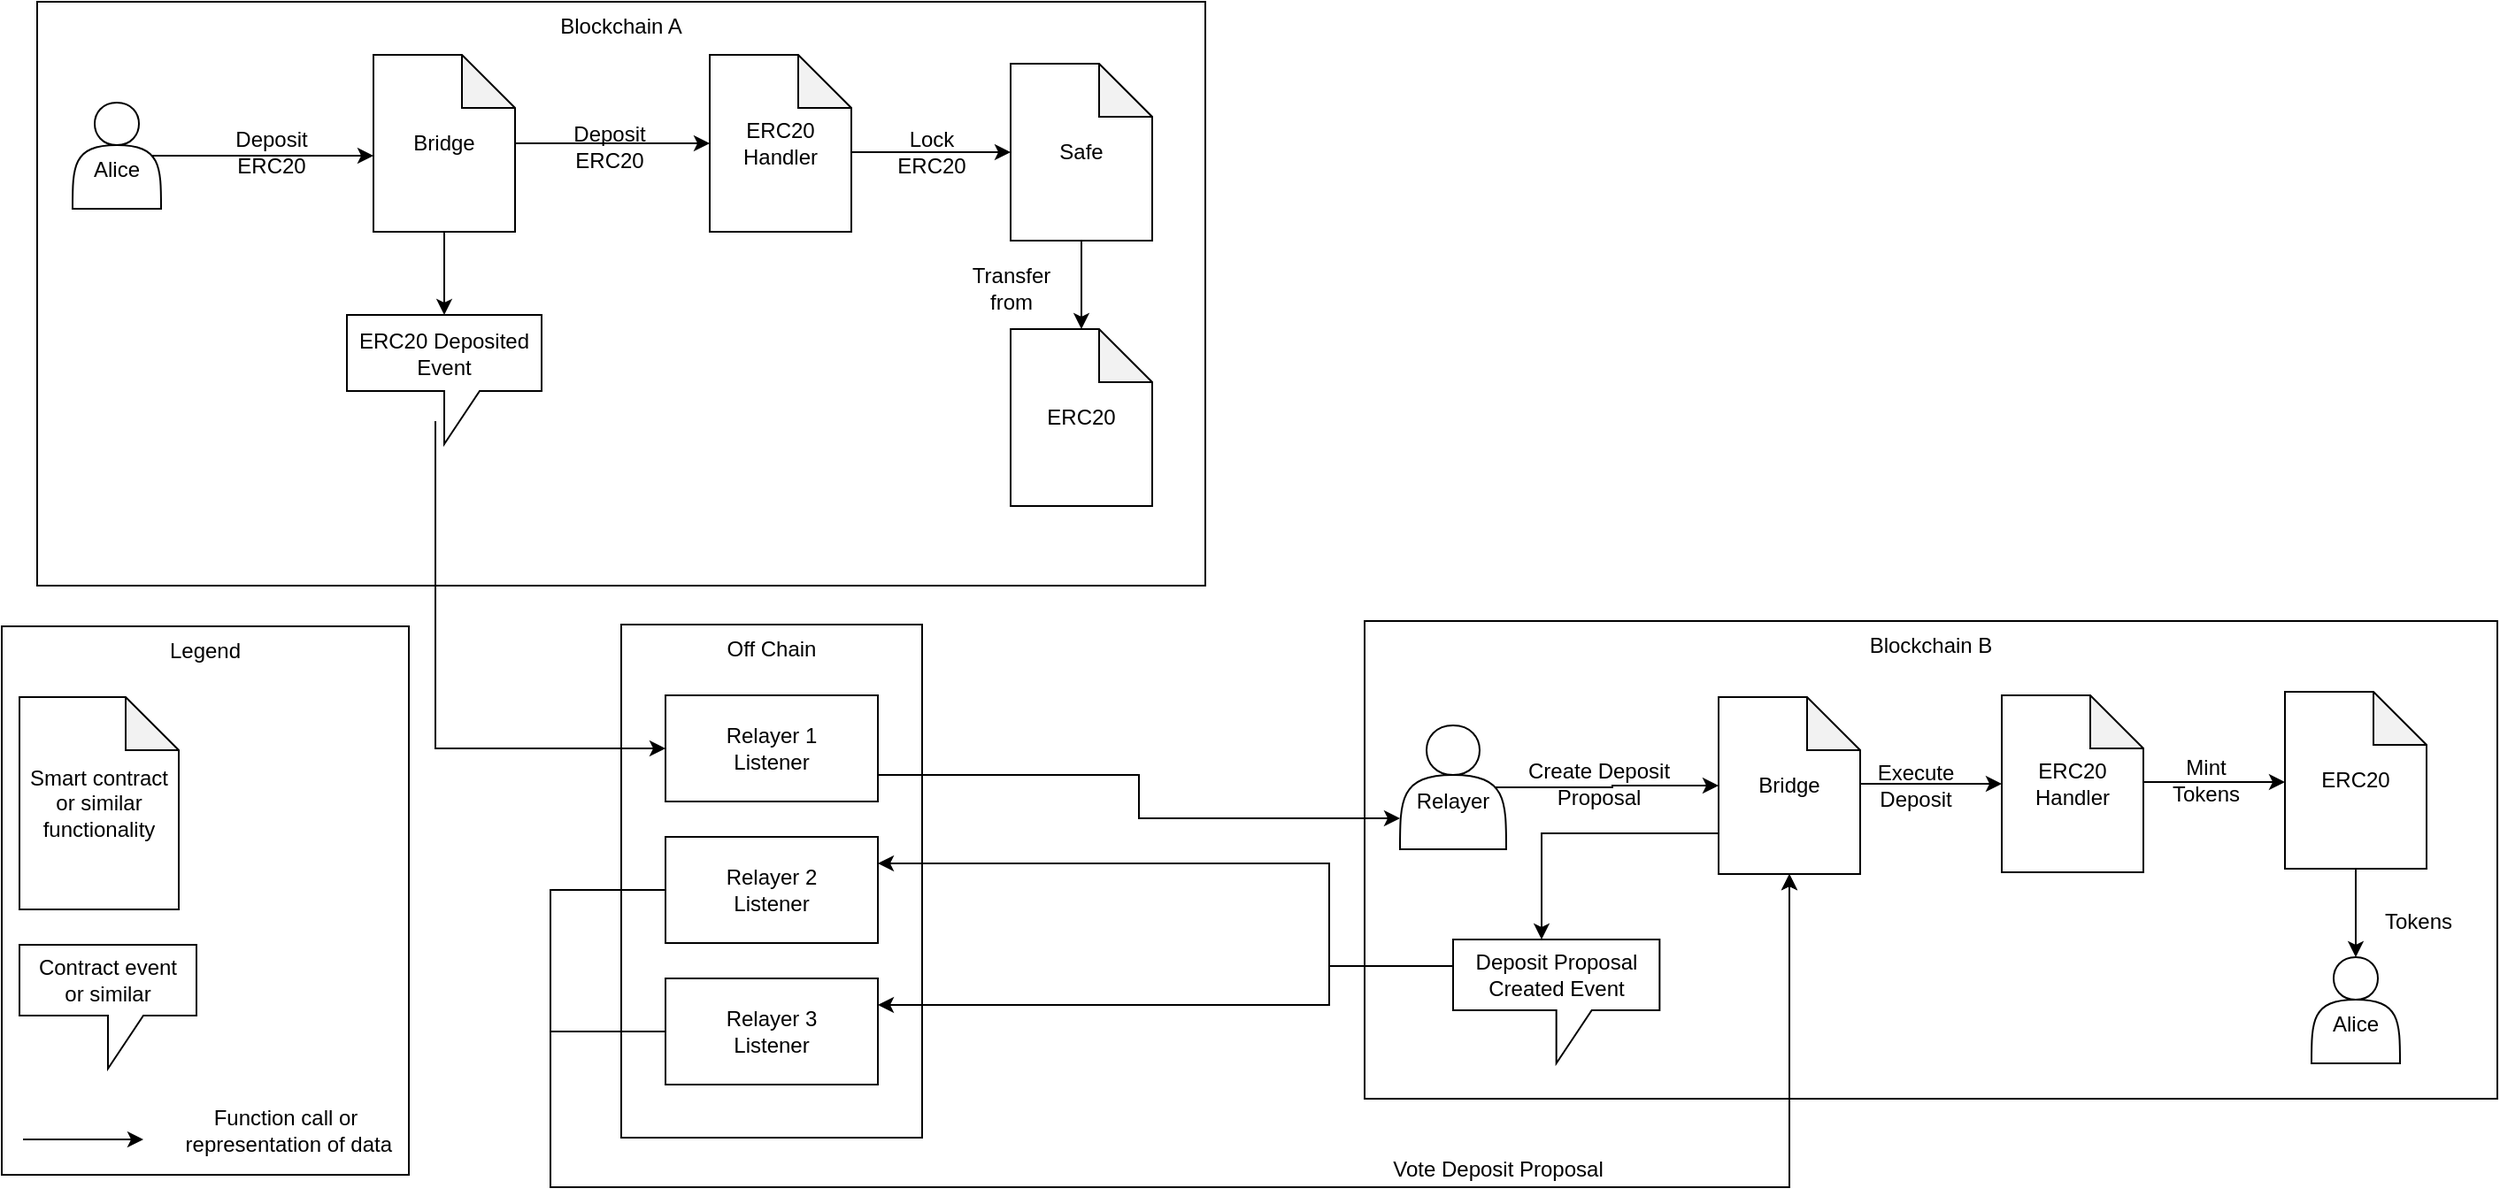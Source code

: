 <mxfile version="12.9.3" type="device" pages="2"><diagram id="BKUQMVZijGmVWYv0kRxp" name="Picture Diagram"><mxGraphModel dx="2912" dy="1098" grid="1" gridSize="10" guides="1" tooltips="1" connect="1" arrows="1" fold="1" page="1" pageScale="1" pageWidth="850" pageHeight="1100" math="0" shadow="0"><root><mxCell id="HFGP90GGni5NJik19fI0-0"/><mxCell id="HFGP90GGni5NJik19fI0-1" parent="HFGP90GGni5NJik19fI0-0"/><mxCell id="HFGP90GGni5NJik19fI0-2" value="Blockchain B" style="rounded=0;whiteSpace=wrap;html=1;verticalAlign=top;" parent="HFGP90GGni5NJik19fI0-1" vertex="1"><mxGeometry x="370" y="530" width="640" height="270" as="geometry"/></mxCell><mxCell id="HFGP90GGni5NJik19fI0-3" value="Off Chain" style="rounded=0;whiteSpace=wrap;html=1;verticalAlign=top;" parent="HFGP90GGni5NJik19fI0-1" vertex="1"><mxGeometry x="-50" y="532" width="170" height="290" as="geometry"/></mxCell><mxCell id="HFGP90GGni5NJik19fI0-4" value="Blockchain A" style="rounded=0;whiteSpace=wrap;html=1;verticalAlign=top;" parent="HFGP90GGni5NJik19fI0-1" vertex="1"><mxGeometry x="-380" y="180" width="660" height="330" as="geometry"/></mxCell><mxCell id="HFGP90GGni5NJik19fI0-5" style="edgeStyle=orthogonalEdgeStyle;rounded=0;orthogonalLoop=1;jettySize=auto;html=1;exitX=0.9;exitY=0.5;exitDx=0;exitDy=0;exitPerimeter=0;entryX=0;entryY=0.5;entryDx=0;entryDy=0;entryPerimeter=0;" parent="HFGP90GGni5NJik19fI0-1" source="HFGP90GGni5NJik19fI0-6" edge="1"><mxGeometry relative="1" as="geometry"><mxPoint x="-190" y="267" as="targetPoint"/></mxGeometry></mxCell><mxCell id="HFGP90GGni5NJik19fI0-6" value="&lt;br&gt;Alice" style="shape=actor;whiteSpace=wrap;html=1;" parent="HFGP90GGni5NJik19fI0-1" vertex="1"><mxGeometry x="-360" y="237" width="50" height="60" as="geometry"/></mxCell><mxCell id="HFGP90GGni5NJik19fI0-7" style="edgeStyle=orthogonalEdgeStyle;rounded=0;orthogonalLoop=1;jettySize=auto;html=1;exitX=0;exitY=0;exitDx=80;exitDy=65;exitPerimeter=0;" parent="HFGP90GGni5NJik19fI0-1" source="HFGP90GGni5NJik19fI0-8" target="HFGP90GGni5NJik19fI0-40" edge="1"><mxGeometry relative="1" as="geometry"><Array as="points"><mxPoint x="-110" y="260"/></Array></mxGeometry></mxCell><mxCell id="HFGP90GGni5NJik19fI0-8" value="Bridge" style="shape=note;whiteSpace=wrap;html=1;backgroundOutline=1;darkOpacity=0.05;" parent="HFGP90GGni5NJik19fI0-1" vertex="1"><mxGeometry x="-190" y="210" width="80" height="100" as="geometry"/></mxCell><mxCell id="HFGP90GGni5NJik19fI0-9" value="Deposit&lt;br&gt;ERC20" style="text;html=1;align=center;verticalAlign=middle;resizable=0;points=[];autosize=1;" parent="HFGP90GGni5NJik19fI0-1" vertex="1"><mxGeometry x="-278" y="250" width="60" height="30" as="geometry"/></mxCell><mxCell id="HFGP90GGni5NJik19fI0-10" style="edgeStyle=orthogonalEdgeStyle;rounded=0;orthogonalLoop=1;jettySize=auto;html=1;exitX=1;exitY=0.75;exitDx=0;exitDy=0;entryX=0;entryY=0.75;entryDx=0;entryDy=0;" parent="HFGP90GGni5NJik19fI0-1" source="HFGP90GGni5NJik19fI0-11" target="HFGP90GGni5NJik19fI0-18" edge="1"><mxGeometry relative="1" as="geometry"/></mxCell><mxCell id="HFGP90GGni5NJik19fI0-11" value="Relayer 1&lt;br&gt;Listener" style="rounded=0;whiteSpace=wrap;html=1;" parent="HFGP90GGni5NJik19fI0-1" vertex="1"><mxGeometry x="-25" y="572" width="120" height="60" as="geometry"/></mxCell><mxCell id="HFGP90GGni5NJik19fI0-12" style="edgeStyle=orthogonalEdgeStyle;rounded=0;orthogonalLoop=1;jettySize=auto;html=1;exitX=0.013;exitY=0.77;exitDx=0;exitDy=0;exitPerimeter=0;" parent="HFGP90GGni5NJik19fI0-1" source="HFGP90GGni5NJik19fI0-14" target="HFGP90GGni5NJik19fI0-26" edge="1"><mxGeometry relative="1" as="geometry"><Array as="points"><mxPoint x="470" y="650"/></Array></mxGeometry></mxCell><mxCell id="HFGP90GGni5NJik19fI0-13" style="edgeStyle=orthogonalEdgeStyle;rounded=0;orthogonalLoop=1;jettySize=auto;html=1;exitX=0;exitY=0;exitDx=80;exitDy=65;exitPerimeter=0;" parent="HFGP90GGni5NJik19fI0-1" source="HFGP90GGni5NJik19fI0-14" target="HFGP90GGni5NJik19fI0-29" edge="1"><mxGeometry relative="1" as="geometry"><Array as="points"><mxPoint x="650" y="622"/></Array></mxGeometry></mxCell><mxCell id="HFGP90GGni5NJik19fI0-14" value="Bridge" style="shape=note;whiteSpace=wrap;html=1;backgroundOutline=1;darkOpacity=0.05;" parent="HFGP90GGni5NJik19fI0-1" vertex="1"><mxGeometry x="570" y="573" width="80" height="100" as="geometry"/></mxCell><mxCell id="HFGP90GGni5NJik19fI0-15" style="edgeStyle=orthogonalEdgeStyle;rounded=0;orthogonalLoop=1;jettySize=auto;html=1;exitX=0.5;exitY=1;exitDx=0;exitDy=0;exitPerimeter=0;" parent="HFGP90GGni5NJik19fI0-1" source="HFGP90GGni5NJik19fI0-16" target="HFGP90GGni5NJik19fI0-43" edge="1"><mxGeometry relative="1" as="geometry"/></mxCell><mxCell id="HFGP90GGni5NJik19fI0-16" value="Safe" style="shape=note;whiteSpace=wrap;html=1;backgroundOutline=1;darkOpacity=0.05;" parent="HFGP90GGni5NJik19fI0-1" vertex="1"><mxGeometry x="170" y="215" width="80" height="100" as="geometry"/></mxCell><mxCell id="HFGP90GGni5NJik19fI0-17" style="edgeStyle=orthogonalEdgeStyle;rounded=0;orthogonalLoop=1;jettySize=auto;html=1;exitX=0.9;exitY=0.5;exitDx=0;exitDy=0;exitPerimeter=0;" parent="HFGP90GGni5NJik19fI0-1" source="HFGP90GGni5NJik19fI0-18" target="HFGP90GGni5NJik19fI0-14" edge="1"><mxGeometry relative="1" as="geometry"/></mxCell><mxCell id="HFGP90GGni5NJik19fI0-18" value="&lt;div&gt;&lt;br&gt;&lt;/div&gt;&lt;div&gt;Relayer&lt;/div&gt;" style="shape=actor;whiteSpace=wrap;html=1;" parent="HFGP90GGni5NJik19fI0-1" vertex="1"><mxGeometry x="390" y="589" width="60" height="70" as="geometry"/></mxCell><mxCell id="HFGP90GGni5NJik19fI0-19" value="Create Deposit&lt;br&gt;Proposal" style="text;html=1;align=center;verticalAlign=middle;resizable=0;points=[];autosize=1;" parent="HFGP90GGni5NJik19fI0-1" vertex="1"><mxGeometry x="452" y="607" width="100" height="30" as="geometry"/></mxCell><mxCell id="HFGP90GGni5NJik19fI0-20" style="edgeStyle=orthogonalEdgeStyle;rounded=0;orthogonalLoop=1;jettySize=auto;html=1;exitX=0;exitY=0.5;exitDx=0;exitDy=0;entryX=0.5;entryY=1;entryDx=0;entryDy=0;entryPerimeter=0;" parent="HFGP90GGni5NJik19fI0-1" source="HFGP90GGni5NJik19fI0-21" target="HFGP90GGni5NJik19fI0-14" edge="1"><mxGeometry relative="1" as="geometry"><Array as="points"><mxPoint x="-90" y="682"/><mxPoint x="-90" y="850"/><mxPoint x="610" y="850"/></Array></mxGeometry></mxCell><mxCell id="HFGP90GGni5NJik19fI0-21" value="Relayer 2&lt;br&gt;Listener" style="rounded=0;whiteSpace=wrap;html=1;" parent="HFGP90GGni5NJik19fI0-1" vertex="1"><mxGeometry x="-25" y="652" width="120" height="60" as="geometry"/></mxCell><mxCell id="HFGP90GGni5NJik19fI0-22" style="edgeStyle=orthogonalEdgeStyle;rounded=0;orthogonalLoop=1;jettySize=auto;html=1;exitX=0;exitY=0.5;exitDx=0;exitDy=0;entryX=0.5;entryY=1;entryDx=0;entryDy=0;entryPerimeter=0;" parent="HFGP90GGni5NJik19fI0-1" source="HFGP90GGni5NJik19fI0-23" target="HFGP90GGni5NJik19fI0-14" edge="1"><mxGeometry relative="1" as="geometry"><Array as="points"><mxPoint x="-90" y="762"/><mxPoint x="-90" y="850"/><mxPoint x="610" y="850"/></Array></mxGeometry></mxCell><mxCell id="HFGP90GGni5NJik19fI0-23" value="Relayer 3&lt;br&gt;Listener" style="rounded=0;whiteSpace=wrap;html=1;" parent="HFGP90GGni5NJik19fI0-1" vertex="1"><mxGeometry x="-25" y="732" width="120" height="60" as="geometry"/></mxCell><mxCell id="HFGP90GGni5NJik19fI0-24" style="edgeStyle=orthogonalEdgeStyle;rounded=0;orthogonalLoop=1;jettySize=auto;html=1;exitX=0;exitY=0;exitDx=0;exitDy=15;exitPerimeter=0;entryX=1;entryY=0.25;entryDx=0;entryDy=0;" parent="HFGP90GGni5NJik19fI0-1" source="HFGP90GGni5NJik19fI0-26" target="HFGP90GGni5NJik19fI0-21" edge="1"><mxGeometry relative="1" as="geometry"><Array as="points"><mxPoint x="350" y="725"/><mxPoint x="350" y="667"/></Array></mxGeometry></mxCell><mxCell id="HFGP90GGni5NJik19fI0-25" style="edgeStyle=orthogonalEdgeStyle;rounded=0;orthogonalLoop=1;jettySize=auto;html=1;exitX=0;exitY=0;exitDx=0;exitDy=15;exitPerimeter=0;entryX=1;entryY=0.25;entryDx=0;entryDy=0;" parent="HFGP90GGni5NJik19fI0-1" source="HFGP90GGni5NJik19fI0-26" target="HFGP90GGni5NJik19fI0-23" edge="1"><mxGeometry relative="1" as="geometry"><Array as="points"><mxPoint x="350" y="725"/><mxPoint x="350" y="747"/></Array></mxGeometry></mxCell><mxCell id="HFGP90GGni5NJik19fI0-26" value="Deposit Proposal Created Event" style="shape=callout;whiteSpace=wrap;html=1;perimeter=calloutPerimeter;" parent="HFGP90GGni5NJik19fI0-1" vertex="1"><mxGeometry x="420" y="710" width="116.67" height="70" as="geometry"/></mxCell><mxCell id="HFGP90GGni5NJik19fI0-27" value="Vote Deposit Proposal" style="text;html=1;align=center;verticalAlign=middle;resizable=0;points=[];autosize=1;" parent="HFGP90GGni5NJik19fI0-1" vertex="1"><mxGeometry x="380" y="830" width="130" height="20" as="geometry"/></mxCell><mxCell id="HFGP90GGni5NJik19fI0-28" style="edgeStyle=orthogonalEdgeStyle;rounded=0;orthogonalLoop=1;jettySize=auto;html=1;exitX=0;exitY=0;exitDx=80;exitDy=65;exitPerimeter=0;" parent="HFGP90GGni5NJik19fI0-1" source="HFGP90GGni5NJik19fI0-29" target="HFGP90GGni5NJik19fI0-32" edge="1"><mxGeometry relative="1" as="geometry"><Array as="points"><mxPoint x="810" y="621"/></Array></mxGeometry></mxCell><mxCell id="HFGP90GGni5NJik19fI0-29" value="ERC20&lt;br&gt;Handler" style="shape=note;whiteSpace=wrap;html=1;backgroundOutline=1;darkOpacity=0.05;" parent="HFGP90GGni5NJik19fI0-1" vertex="1"><mxGeometry x="730" y="572" width="80" height="100" as="geometry"/></mxCell><mxCell id="HFGP90GGni5NJik19fI0-30" value="Execute&lt;br&gt;Deposit" style="text;html=1;align=center;verticalAlign=middle;resizable=0;points=[];autosize=1;" parent="HFGP90GGni5NJik19fI0-1" vertex="1"><mxGeometry x="651" y="608" width="60" height="30" as="geometry"/></mxCell><mxCell id="HFGP90GGni5NJik19fI0-31" style="edgeStyle=orthogonalEdgeStyle;rounded=0;orthogonalLoop=1;jettySize=auto;html=1;exitX=0.5;exitY=1;exitDx=0;exitDy=0;exitPerimeter=0;entryX=0.5;entryY=0;entryDx=0;entryDy=0;" parent="HFGP90GGni5NJik19fI0-1" source="HFGP90GGni5NJik19fI0-32" target="HFGP90GGni5NJik19fI0-34" edge="1"><mxGeometry relative="1" as="geometry"/></mxCell><mxCell id="HFGP90GGni5NJik19fI0-32" value="ERC20" style="shape=note;whiteSpace=wrap;html=1;backgroundOutline=1;darkOpacity=0.05;" parent="HFGP90GGni5NJik19fI0-1" vertex="1"><mxGeometry x="890" y="570" width="80" height="100" as="geometry"/></mxCell><mxCell id="HFGP90GGni5NJik19fI0-33" value="Mint&lt;br&gt;Tokens" style="text;html=1;align=center;verticalAlign=middle;resizable=0;points=[];autosize=1;" parent="HFGP90GGni5NJik19fI0-1" vertex="1"><mxGeometry x="820" y="605" width="50" height="30" as="geometry"/></mxCell><mxCell id="HFGP90GGni5NJik19fI0-34" value="&lt;br&gt;Alice" style="shape=actor;whiteSpace=wrap;html=1;" parent="HFGP90GGni5NJik19fI0-1" vertex="1"><mxGeometry x="905" y="720" width="50" height="60" as="geometry"/></mxCell><mxCell id="HFGP90GGni5NJik19fI0-35" value="Tokens" style="text;html=1;align=center;verticalAlign=middle;resizable=0;points=[];autosize=1;" parent="HFGP90GGni5NJik19fI0-1" vertex="1"><mxGeometry x="940" y="690" width="50" height="20" as="geometry"/></mxCell><mxCell id="HFGP90GGni5NJik19fI0-36" style="edgeStyle=orthogonalEdgeStyle;rounded=0;orthogonalLoop=1;jettySize=auto;html=1;exitX=0.5;exitY=1;exitDx=0;exitDy=0;exitPerimeter=0;" parent="HFGP90GGni5NJik19fI0-1" source="HFGP90GGni5NJik19fI0-8" target="HFGP90GGni5NJik19fI0-38" edge="1"><mxGeometry relative="1" as="geometry"><mxPoint x="-150" y="467" as="sourcePoint"/></mxGeometry></mxCell><mxCell id="HFGP90GGni5NJik19fI0-37" style="edgeStyle=orthogonalEdgeStyle;rounded=0;orthogonalLoop=1;jettySize=auto;html=1;exitX=0;exitY=0;exitDx=50;exitDy=60;exitPerimeter=0;entryX=0;entryY=0.5;entryDx=0;entryDy=0;" parent="HFGP90GGni5NJik19fI0-1" source="HFGP90GGni5NJik19fI0-38" target="HFGP90GGni5NJik19fI0-11" edge="1"><mxGeometry relative="1" as="geometry"><Array as="points"><mxPoint x="-155" y="602"/></Array></mxGeometry></mxCell><mxCell id="HFGP90GGni5NJik19fI0-38" value="ERC20 Deposited Event" style="shape=callout;whiteSpace=wrap;html=1;perimeter=calloutPerimeter;" parent="HFGP90GGni5NJik19fI0-1" vertex="1"><mxGeometry x="-205" y="357" width="110" height="73" as="geometry"/></mxCell><mxCell id="HFGP90GGni5NJik19fI0-39" style="edgeStyle=orthogonalEdgeStyle;rounded=0;orthogonalLoop=1;jettySize=auto;html=1;exitX=0;exitY=0;exitDx=80;exitDy=65;exitPerimeter=0;" parent="HFGP90GGni5NJik19fI0-1" source="HFGP90GGni5NJik19fI0-40" target="HFGP90GGni5NJik19fI0-16" edge="1"><mxGeometry relative="1" as="geometry"><Array as="points"><mxPoint x="80" y="265"/></Array></mxGeometry></mxCell><mxCell id="HFGP90GGni5NJik19fI0-40" value="ERC20&lt;br&gt;Handler" style="shape=note;whiteSpace=wrap;html=1;backgroundOutline=1;darkOpacity=0.05;" parent="HFGP90GGni5NJik19fI0-1" vertex="1"><mxGeometry y="210" width="80" height="100" as="geometry"/></mxCell><mxCell id="HFGP90GGni5NJik19fI0-41" value="Deposit&lt;br&gt;ERC20" style="text;html=1;align=center;verticalAlign=middle;resizable=0;points=[];autosize=1;" parent="HFGP90GGni5NJik19fI0-1" vertex="1"><mxGeometry x="-87" y="247" width="60" height="30" as="geometry"/></mxCell><mxCell id="HFGP90GGni5NJik19fI0-42" value="Lock&lt;br&gt;ERC20" style="text;html=1;align=center;verticalAlign=middle;resizable=0;points=[];autosize=1;" parent="HFGP90GGni5NJik19fI0-1" vertex="1"><mxGeometry x="100" y="250" width="50" height="30" as="geometry"/></mxCell><mxCell id="HFGP90GGni5NJik19fI0-43" value="ERC20" style="shape=note;whiteSpace=wrap;html=1;backgroundOutline=1;darkOpacity=0.05;" parent="HFGP90GGni5NJik19fI0-1" vertex="1"><mxGeometry x="170" y="365" width="80" height="100" as="geometry"/></mxCell><mxCell id="HFGP90GGni5NJik19fI0-44" value="Transfer&lt;br&gt;from" style="text;html=1;align=center;verticalAlign=middle;resizable=0;points=[];autosize=1;" parent="HFGP90GGni5NJik19fI0-1" vertex="1"><mxGeometry x="140" y="327" width="60" height="30" as="geometry"/></mxCell><mxCell id="HFGP90GGni5NJik19fI0-45" value="" style="group" parent="HFGP90GGni5NJik19fI0-1" vertex="1" connectable="0"><mxGeometry x="-400" y="533" width="230" height="310" as="geometry"/></mxCell><mxCell id="HFGP90GGni5NJik19fI0-46" value="Legend" style="rounded=0;whiteSpace=wrap;html=1;verticalAlign=top;" parent="HFGP90GGni5NJik19fI0-45" vertex="1"><mxGeometry width="230" height="310" as="geometry"/></mxCell><mxCell id="HFGP90GGni5NJik19fI0-47" value="Smart contract or similar functionality" style="shape=note;whiteSpace=wrap;html=1;backgroundOutline=1;darkOpacity=0.05;" parent="HFGP90GGni5NJik19fI0-45" vertex="1"><mxGeometry x="10" y="40" width="90" height="120" as="geometry"/></mxCell><mxCell id="HFGP90GGni5NJik19fI0-48" value="Contract event&lt;br&gt;or similar" style="shape=callout;whiteSpace=wrap;html=1;perimeter=calloutPerimeter;" parent="HFGP90GGni5NJik19fI0-45" vertex="1"><mxGeometry x="10" y="180" width="100" height="70" as="geometry"/></mxCell><mxCell id="HFGP90GGni5NJik19fI0-49" value="" style="endArrow=classic;html=1;" parent="HFGP90GGni5NJik19fI0-45" edge="1"><mxGeometry width="50" height="50" relative="1" as="geometry"><mxPoint x="12" y="290" as="sourcePoint"/><mxPoint x="80" y="290" as="targetPoint"/></mxGeometry></mxCell><mxCell id="HFGP90GGni5NJik19fI0-50" value="Function call or&lt;br&gt;&amp;nbsp;representation of data" style="text;html=1;align=center;verticalAlign=middle;resizable=0;points=[];autosize=1;" parent="HFGP90GGni5NJik19fI0-45" vertex="1"><mxGeometry x="90" y="270" width="140" height="30" as="geometry"/></mxCell></root></mxGraphModel></diagram><diagram id="wz6I5dCIAMxW1wTlKdrI" name="Swimlane Diagram"><mxGraphModel dx="3762" dy="72" grid="1" gridSize="10" guides="1" tooltips="1" connect="1" arrows="1" fold="1" page="1" pageScale="1" pageWidth="850" pageHeight="1100" math="0" shadow="0"><root><mxCell id="0"/><mxCell id="1" parent="0"/><mxCell id="9QP2vHEXVomPWwxLXHtx-1" value="" style="group" vertex="1" connectable="0" parent="1"><mxGeometry x="-940" y="1400" width="1400" height="1440" as="geometry"/></mxCell><mxCell id="9QP2vHEXVomPWwxLXHtx-2" style="edgeStyle=orthogonalEdgeStyle;rounded=0;orthogonalLoop=1;jettySize=auto;html=1;exitX=0.5;exitY=1;exitDx=0;exitDy=0;startArrow=none;startFill=0;endArrow=none;endFill=0;" edge="1" parent="9QP2vHEXVomPWwxLXHtx-1" source="9QP2vHEXVomPWwxLXHtx-74"><mxGeometry relative="1" as="geometry"><mxPoint x="850" y="1440" as="targetPoint"/><Array as="points"><mxPoint x="850"/><mxPoint x="850"/></Array></mxGeometry></mxCell><mxCell id="9QP2vHEXVomPWwxLXHtx-3" style="edgeStyle=orthogonalEdgeStyle;rounded=0;orthogonalLoop=1;jettySize=auto;html=1;exitX=0.5;exitY=1;exitDx=0;exitDy=0;startArrow=none;startFill=0;endArrow=none;endFill=0;" edge="1" parent="9QP2vHEXVomPWwxLXHtx-1" source="9QP2vHEXVomPWwxLXHtx-19"><mxGeometry relative="1" as="geometry"><mxPoint y="1440" as="targetPoint"/></mxGeometry></mxCell><mxCell id="9QP2vHEXVomPWwxLXHtx-4" style="edgeStyle=orthogonalEdgeStyle;rounded=0;orthogonalLoop=1;jettySize=auto;html=1;exitX=0.5;exitY=1;exitDx=0;exitDy=0;startArrow=none;startFill=0;endArrow=none;endFill=0;" edge="1" parent="9QP2vHEXVomPWwxLXHtx-1" source="9QP2vHEXVomPWwxLXHtx-20"><mxGeometry relative="1" as="geometry"><mxPoint x="170" y="1440" as="targetPoint"/></mxGeometry></mxCell><mxCell id="9QP2vHEXVomPWwxLXHtx-5" style="edgeStyle=orthogonalEdgeStyle;rounded=0;orthogonalLoop=1;jettySize=auto;html=1;exitX=0.5;exitY=1;exitDx=0;exitDy=0;startArrow=none;startFill=0;endArrow=none;endFill=0;" edge="1" parent="9QP2vHEXVomPWwxLXHtx-1" source="9QP2vHEXVomPWwxLXHtx-25"><mxGeometry relative="1" as="geometry"><mxPoint x="340" y="1440" as="targetPoint"/></mxGeometry></mxCell><mxCell id="9QP2vHEXVomPWwxLXHtx-6" style="edgeStyle=orthogonalEdgeStyle;rounded=0;orthogonalLoop=1;jettySize=auto;html=1;exitX=0.5;exitY=1;exitDx=0;exitDy=0;startArrow=none;startFill=0;endArrow=none;endFill=0;" edge="1" parent="9QP2vHEXVomPWwxLXHtx-1" source="9QP2vHEXVomPWwxLXHtx-28"><mxGeometry relative="1" as="geometry"><mxPoint x="510" y="1440" as="targetPoint"/></mxGeometry></mxCell><mxCell id="9QP2vHEXVomPWwxLXHtx-7" style="edgeStyle=orthogonalEdgeStyle;rounded=0;orthogonalLoop=1;jettySize=auto;html=1;exitX=0.5;exitY=1;exitDx=0;exitDy=0;startArrow=none;startFill=0;endArrow=none;endFill=0;" edge="1" parent="9QP2vHEXVomPWwxLXHtx-1" source="9QP2vHEXVomPWwxLXHtx-23"><mxGeometry relative="1" as="geometry"><mxPoint x="680" y="1440" as="targetPoint"/><Array as="points"><mxPoint x="680" y="1440"/></Array></mxGeometry></mxCell><mxCell id="9QP2vHEXVomPWwxLXHtx-8" style="edgeStyle=orthogonalEdgeStyle;rounded=0;orthogonalLoop=1;jettySize=auto;html=1;exitX=0.5;exitY=1;exitDx=0;exitDy=0;startArrow=none;startFill=0;endArrow=none;endFill=0;" edge="1" parent="9QP2vHEXVomPWwxLXHtx-1" source="9QP2vHEXVomPWwxLXHtx-35"><mxGeometry relative="1" as="geometry"><mxPoint x="1020" y="1440" as="targetPoint"/></mxGeometry></mxCell><mxCell id="9QP2vHEXVomPWwxLXHtx-9" style="edgeStyle=orthogonalEdgeStyle;rounded=0;orthogonalLoop=1;jettySize=auto;html=1;exitX=0.5;exitY=1;exitDx=0;exitDy=0;startArrow=none;startFill=0;endArrow=none;endFill=0;" edge="1" parent="9QP2vHEXVomPWwxLXHtx-1" source="9QP2vHEXVomPWwxLXHtx-80"><mxGeometry relative="1" as="geometry"><mxPoint x="1210" y="1440" as="targetPoint"/><Array as="points"><mxPoint x="1210" y="1440"/></Array></mxGeometry></mxCell><mxCell id="9QP2vHEXVomPWwxLXHtx-10" style="edgeStyle=orthogonalEdgeStyle;rounded=0;orthogonalLoop=1;jettySize=auto;html=1;exitX=0.5;exitY=1;exitDx=0;exitDy=0;startArrow=none;startFill=0;endArrow=none;endFill=0;" edge="1" parent="9QP2vHEXVomPWwxLXHtx-1" source="9QP2vHEXVomPWwxLXHtx-82"><mxGeometry relative="1" as="geometry"><mxPoint x="1400" y="1440" as="targetPoint"/><Array as="points"><mxPoint x="1400" y="1116"/><mxPoint x="1400" y="1116"/></Array></mxGeometry></mxCell><mxCell id="9QP2vHEXVomPWwxLXHtx-11" value="" style="html=1;points=[];perimeter=orthogonalPerimeter;" vertex="1" parent="9QP2vHEXVomPWwxLXHtx-1"><mxGeometry x="334" y="3" width="10" height="40" as="geometry"/></mxCell><mxCell id="9QP2vHEXVomPWwxLXHtx-12" value="generate depositID,&lt;br&gt;create depositRecord" style="edgeStyle=orthogonalEdgeStyle;html=1;align=left;spacingLeft=2;endArrow=block;rounded=0;entryX=1;entryY=0;" edge="1" parent="9QP2vHEXVomPWwxLXHtx-1" target="9QP2vHEXVomPWwxLXHtx-11"><mxGeometry relative="1" as="geometry"><mxPoint x="339" y="-17" as="sourcePoint"/><Array as="points"><mxPoint x="364" y="-17"/></Array></mxGeometry></mxCell><mxCell id="9QP2vHEXVomPWwxLXHtx-13" style="edgeStyle=orthogonalEdgeStyle;rounded=0;orthogonalLoop=1;jettySize=auto;html=1;exitX=0.5;exitY=1;exitDx=0;exitDy=0;startArrow=none;startFill=0;endArrow=none;endFill=0;" edge="1" parent="1" source="9QP2vHEXVomPWwxLXHtx-38" target="9QP2vHEXVomPWwxLXHtx-92"><mxGeometry relative="1" as="geometry"><mxPoint x="810.0" y="2780" as="targetPoint"/><mxPoint x="810.0" y="1220" as="sourcePoint"/><Array as="points"/></mxGeometry></mxCell><mxCell id="9QP2vHEXVomPWwxLXHtx-14" style="edgeStyle=orthogonalEdgeStyle;rounded=0;orthogonalLoop=1;jettySize=auto;html=1;exitX=0.5;exitY=1;exitDx=0;exitDy=0;startArrow=none;startFill=0;endArrow=none;endFill=0;entryX=0.29;entryY=0.994;entryDx=0;entryDy=0;entryPerimeter=0;" edge="1" parent="1" source="9QP2vHEXVomPWwxLXHtx-41" target="9QP2vHEXVomPWwxLXHtx-15"><mxGeometry relative="1" as="geometry"><mxPoint x="1320" y="2920" as="targetPoint"/><mxPoint x="1320" y="1220" as="sourcePoint"/></mxGeometry></mxCell><mxCell id="9QP2vHEXVomPWwxLXHtx-15" value="Blockchain&amp;nbsp;&lt;br&gt;B" style="shape=umlFrame;whiteSpace=wrap;html=1;flipV=0;flipH=1;strokeColor=#67AB9F;strokeWidth=5;width=70;height=32;" vertex="1" parent="1"><mxGeometry x="560" y="1148.5" width="1070" height="1691.5" as="geometry"/></mxCell><mxCell id="9QP2vHEXVomPWwxLXHtx-16" style="edgeStyle=orthogonalEdgeStyle;rounded=0;orthogonalLoop=1;jettySize=auto;html=1;exitX=0.5;exitY=1;exitDx=0;exitDy=0;startArrow=none;startFill=0;endArrow=none;endFill=0;" edge="1" parent="1" source="9QP2vHEXVomPWwxLXHtx-94"><mxGeometry relative="1" as="geometry"><mxPoint x="980" y="2840" as="targetPoint"/><mxPoint x="980" y="2500" as="sourcePoint"/><Array as="points"><mxPoint x="980" y="2283.5"/><mxPoint x="980" y="2283.5"/></Array></mxGeometry></mxCell><mxCell id="9QP2vHEXVomPWwxLXHtx-17" style="edgeStyle=orthogonalEdgeStyle;rounded=0;orthogonalLoop=1;jettySize=auto;html=1;exitX=0.5;exitY=1;exitDx=0;exitDy=0;startArrow=none;startFill=0;endArrow=none;endFill=0;" edge="1" parent="1" source="9QP2vHEXVomPWwxLXHtx-43" target="9QP2vHEXVomPWwxLXHtx-82"><mxGeometry relative="1" as="geometry"><mxPoint x="460" y="2200" as="targetPoint"/><mxPoint x="460" y="1220" as="sourcePoint"/></mxGeometry></mxCell><mxCell id="9QP2vHEXVomPWwxLXHtx-18" value="Blockchain&lt;br&gt;A" style="shape=umlFrame;whiteSpace=wrap;html=1;strokeColor=#7EA6E0;strokeWidth=5;width=70;height=43;" vertex="1" parent="1"><mxGeometry x="-1080" y="1147" width="1080" height="583" as="geometry"/></mxCell><mxCell id="9QP2vHEXVomPWwxLXHtx-19" value="Alice" style="rounded=0;whiteSpace=wrap;html=1;" vertex="1" parent="1"><mxGeometry x="-1000" y="1160" width="120" height="60" as="geometry"/></mxCell><mxCell id="9QP2vHEXVomPWwxLXHtx-20" value="Validator.sol" style="rounded=0;whiteSpace=wrap;html=1;" vertex="1" parent="1"><mxGeometry x="-830" y="1160" width="120" height="60" as="geometry"/></mxCell><mxCell id="9QP2vHEXVomPWwxLXHtx-21" value="Bridge.sol" style="rounded=0;whiteSpace=wrap;html=1;" vertex="1" parent="1"><mxGeometry x="-660" y="1160" width="120" height="60" as="geometry"/></mxCell><mxCell id="9QP2vHEXVomPWwxLXHtx-22" value="ERC20Handler.sol" style="rounded=0;whiteSpace=wrap;html=1;" vertex="1" parent="1"><mxGeometry x="-490" y="1160" width="120" height="60" as="geometry"/></mxCell><mxCell id="9QP2vHEXVomPWwxLXHtx-23" value="ERC20Safe.sol" style="rounded=0;whiteSpace=wrap;html=1;" vertex="1" parent="1"><mxGeometry x="-320" y="1160" width="120" height="60" as="geometry"/></mxCell><mxCell id="9QP2vHEXVomPWwxLXHtx-24" value="ERC20.sol" style="rounded=0;whiteSpace=wrap;html=1;" vertex="1" parent="1"><mxGeometry x="-150" y="1160" width="120" height="60" as="geometry"/></mxCell><mxCell id="9QP2vHEXVomPWwxLXHtx-25" value="" style="html=1;points=[];perimeter=orthogonalPerimeter;" vertex="1" parent="1"><mxGeometry x="-605" y="1346" width="10" height="21" as="geometry"/></mxCell><mxCell id="9QP2vHEXVomPWwxLXHtx-26" style="edgeStyle=orthogonalEdgeStyle;rounded=0;orthogonalLoop=1;jettySize=auto;html=1;exitX=0.5;exitY=1;exitDx=0;exitDy=0;startArrow=none;startFill=0;endArrow=none;endFill=0;" edge="1" parent="1" source="9QP2vHEXVomPWwxLXHtx-21" target="9QP2vHEXVomPWwxLXHtx-25"><mxGeometry relative="1" as="geometry"><mxPoint x="-600" y="2200" as="targetPoint"/><mxPoint x="-600" y="1220" as="sourcePoint"/></mxGeometry></mxCell><mxCell id="9QP2vHEXVomPWwxLXHtx-27" value="&lt;span style=&quot;font-size: 12px&quot;&gt;depositERC20(&lt;/span&gt;&lt;br style=&quot;font-size: 12px&quot;&gt;&lt;span style=&quot;font-size: 12px&quot;&gt;originChainTokenAddress,&lt;br&gt;msg.sender,&lt;br&gt;amount)&lt;/span&gt;" style="html=1;verticalAlign=bottom;startArrow=oval;endArrow=block;startSize=8;" edge="1" parent="1" target="9QP2vHEXVomPWwxLXHtx-28"><mxGeometry relative="1" as="geometry"><mxPoint x="-599.25" y="1495" as="sourcePoint"/></mxGeometry></mxCell><mxCell id="9QP2vHEXVomPWwxLXHtx-28" value="" style="html=1;points=[];perimeter=orthogonalPerimeter;" vertex="1" parent="1"><mxGeometry x="-435" y="1495" width="10" height="20" as="geometry"/></mxCell><mxCell id="9QP2vHEXVomPWwxLXHtx-29" style="edgeStyle=orthogonalEdgeStyle;rounded=0;orthogonalLoop=1;jettySize=auto;html=1;exitX=0.5;exitY=1;exitDx=0;exitDy=0;startArrow=none;startFill=0;endArrow=none;endFill=0;" edge="1" parent="1" source="9QP2vHEXVomPWwxLXHtx-22" target="9QP2vHEXVomPWwxLXHtx-28"><mxGeometry relative="1" as="geometry"><mxPoint x="-430" y="2200" as="targetPoint"/><mxPoint x="-430" y="1220" as="sourcePoint"/></mxGeometry></mxCell><mxCell id="9QP2vHEXVomPWwxLXHtx-30" value="&lt;span style=&quot;font-size: 12px&quot;&gt;lockERC20(&lt;/span&gt;&lt;br style=&quot;font-size: 12px&quot;&gt;&lt;span style=&quot;font-size: 12px&quot;&gt;originChainTokenAddress,&lt;br&gt;amount)&lt;/span&gt;" style="html=1;verticalAlign=bottom;startArrow=oval;endArrow=block;startSize=8;" edge="1" parent="1" target="9QP2vHEXVomPWwxLXHtx-96"><mxGeometry relative="1" as="geometry"><mxPoint x="-429" y="1548" as="sourcePoint"/></mxGeometry></mxCell><mxCell id="9QP2vHEXVomPWwxLXHtx-31" style="edgeStyle=orthogonalEdgeStyle;rounded=0;orthogonalLoop=1;jettySize=auto;html=1;exitX=0.5;exitY=1;exitDx=0;exitDy=0;startArrow=none;startFill=0;endArrow=none;endFill=0;" edge="1" parent="1" source="9QP2vHEXVomPWwxLXHtx-24" target="9QP2vHEXVomPWwxLXHtx-74"><mxGeometry relative="1" as="geometry"><mxPoint x="-90" y="2200" as="targetPoint"/><Array as="points"/><mxPoint x="-90" y="1220" as="sourcePoint"/></mxGeometry></mxCell><mxCell id="9QP2vHEXVomPWwxLXHtx-32" value="emit ERC20Deposited&lt;br&gt;event" style="edgeStyle=orthogonalEdgeStyle;html=1;align=left;spacingLeft=2;endArrow=block;rounded=0;entryX=1;entryY=0;" edge="1" parent="1" target="9QP2vHEXVomPWwxLXHtx-95"><mxGeometry relative="1" as="geometry"><mxPoint x="-600" y="1630" as="sourcePoint"/><Array as="points"><mxPoint x="-575" y="1630"/></Array></mxGeometry></mxCell><mxCell id="9QP2vHEXVomPWwxLXHtx-33" value="Validator Bob" style="rounded=0;whiteSpace=wrap;html=1;" vertex="1" parent="1"><mxGeometry x="20" y="1160" width="120" height="60" as="geometry"/></mxCell><mxCell id="9QP2vHEXVomPWwxLXHtx-34" value="Bob's listener picks up&lt;br&gt;ERC20Deposited event" style="html=1;verticalAlign=bottom;startArrow=oval;endArrow=block;startSize=8;" edge="1" parent="1" target="9QP2vHEXVomPWwxLXHtx-35"><mxGeometry relative="1" as="geometry"><mxPoint x="-430" y="1770" as="sourcePoint"/></mxGeometry></mxCell><mxCell id="9QP2vHEXVomPWwxLXHtx-35" value="" style="html=1;points=[];perimeter=orthogonalPerimeter;" vertex="1" parent="1"><mxGeometry x="75" y="1767" width="10" height="23" as="geometry"/></mxCell><mxCell id="9QP2vHEXVomPWwxLXHtx-36" style="edgeStyle=orthogonalEdgeStyle;rounded=0;orthogonalLoop=1;jettySize=auto;html=1;exitX=0.5;exitY=1;exitDx=0;exitDy=0;startArrow=none;startFill=0;endArrow=none;endFill=0;" edge="1" parent="1" source="9QP2vHEXVomPWwxLXHtx-33" target="9QP2vHEXVomPWwxLXHtx-35"><mxGeometry relative="1" as="geometry"><mxPoint x="80" y="2200" as="targetPoint"/><mxPoint x="80" y="1220" as="sourcePoint"/></mxGeometry></mxCell><mxCell id="9QP2vHEXVomPWwxLXHtx-37" value="Validator.sol" style="rounded=0;whiteSpace=wrap;html=1;" vertex="1" parent="1"><mxGeometry x="580" y="1160" width="120" height="60" as="geometry"/></mxCell><mxCell id="9QP2vHEXVomPWwxLXHtx-38" value="Bridge.sol" style="rounded=0;whiteSpace=wrap;html=1;" vertex="1" parent="1"><mxGeometry x="750" y="1160" width="120" height="60" as="geometry"/></mxCell><mxCell id="9QP2vHEXVomPWwxLXHtx-39" value="ERC20Handler.sol" style="rounded=0;whiteSpace=wrap;html=1;" vertex="1" parent="1"><mxGeometry x="920" y="1160" width="120" height="60" as="geometry"/></mxCell><mxCell id="9QP2vHEXVomPWwxLXHtx-40" value="ERC20Safe.sol" style="rounded=0;whiteSpace=wrap;html=1;" vertex="1" parent="1"><mxGeometry x="1090" y="1160" width="120" height="60" as="geometry"/></mxCell><mxCell id="9QP2vHEXVomPWwxLXHtx-41" value="ERC20.sol" style="rounded=0;whiteSpace=wrap;html=1;" vertex="1" parent="1"><mxGeometry x="1260" y="1160" width="120" height="60" as="geometry"/></mxCell><mxCell id="9QP2vHEXVomPWwxLXHtx-42" value="Validator Charlie" style="rounded=0;whiteSpace=wrap;html=1;" vertex="1" parent="1"><mxGeometry x="210" y="1160" width="120" height="60" as="geometry"/></mxCell><mxCell id="9QP2vHEXVomPWwxLXHtx-43" value="Validator Dave" style="rounded=0;whiteSpace=wrap;html=1;" vertex="1" parent="1"><mxGeometry x="400" y="1160" width="120" height="60" as="geometry"/></mxCell><mxCell id="9QP2vHEXVomPWwxLXHtx-44" value="Bob's writer calls&lt;br&gt;createDepositProposal(&lt;br&gt;originChainID, depositID, dataHash)" style="html=1;verticalAlign=bottom;startArrow=oval;endArrow=block;startSize=8;" edge="1" parent="1" target="9QP2vHEXVomPWwxLXHtx-75"><mxGeometry relative="1" as="geometry"><mxPoint x="80" y="1810" as="sourcePoint"/><mxPoint x="635.0" y="1810" as="targetPoint"/></mxGeometry></mxCell><mxCell id="9QP2vHEXVomPWwxLXHtx-45" style="edgeStyle=orthogonalEdgeStyle;rounded=0;orthogonalLoop=1;jettySize=auto;html=1;exitX=0.5;exitY=1;exitDx=0;exitDy=0;startArrow=none;startFill=0;endArrow=none;endFill=0;" edge="1" parent="1" source="9QP2vHEXVomPWwxLXHtx-37"><mxGeometry relative="1" as="geometry"><mxPoint x="640" y="1850" as="targetPoint"/><mxPoint x="640" y="1220" as="sourcePoint"/></mxGeometry></mxCell><mxCell id="9QP2vHEXVomPWwxLXHtx-46" style="edgeStyle=orthogonalEdgeStyle;rounded=0;orthogonalLoop=1;jettySize=auto;html=1;exitX=0.5;exitY=1;exitDx=0;exitDy=0;startArrow=none;startFill=0;endArrow=none;endFill=0;" edge="1" parent="1" source="9QP2vHEXVomPWwxLXHtx-42" target="9QP2vHEXVomPWwxLXHtx-80"><mxGeometry relative="1" as="geometry"><mxPoint x="260" y="2200" as="targetPoint"/><mxPoint x="270" y="1220" as="sourcePoint"/><Array as="points"/></mxGeometry></mxCell><mxCell id="9QP2vHEXVomPWwxLXHtx-47" value="Charlie's writer calls&lt;br&gt;voteDepositProposal(&lt;br&gt;originChainID, depositID, vote)" style="html=1;verticalAlign=bottom;startArrow=oval;endArrow=block;startSize=8;" edge="1" parent="1" target="9QP2vHEXVomPWwxLXHtx-83"><mxGeometry relative="1" as="geometry"><mxPoint x="270" y="2120" as="sourcePoint"/><mxPoint x="635.0" y="2120" as="targetPoint"/></mxGeometry></mxCell><mxCell id="9QP2vHEXVomPWwxLXHtx-48" style="edgeStyle=orthogonalEdgeStyle;rounded=0;orthogonalLoop=1;jettySize=auto;html=1;exitX=0.5;exitY=1;exitDx=0;exitDy=0;startArrow=none;startFill=0;endArrow=none;endFill=0;" edge="1" parent="1"><mxGeometry relative="1" as="geometry"><mxPoint x="640" y="2170" as="targetPoint"/><mxPoint x="640" y="1840" as="sourcePoint"/></mxGeometry></mxCell><mxCell id="9QP2vHEXVomPWwxLXHtx-49" value="Dave's writer calls&lt;br&gt;voteDepositProposal(&lt;br&gt;originChainID, depositID, vote)" style="html=1;verticalAlign=bottom;startArrow=oval;endArrow=block;startSize=8;" edge="1" parent="1" target="9QP2vHEXVomPWwxLXHtx-85"><mxGeometry relative="1" as="geometry"><mxPoint x="460" y="2218" as="sourcePoint"/><mxPoint x="635.0" y="2218" as="targetPoint"/></mxGeometry></mxCell><mxCell id="9QP2vHEXVomPWwxLXHtx-50" style="edgeStyle=orthogonalEdgeStyle;rounded=0;orthogonalLoop=1;jettySize=auto;html=1;exitX=0.5;exitY=1;exitDx=0;exitDy=0;startArrow=none;startFill=0;endArrow=none;endFill=0;" edge="1" parent="1"><mxGeometry relative="1" as="geometry"><mxPoint x="640" y="2230" as="targetPoint"/><mxPoint x="640" y="2161" as="sourcePoint"/></mxGeometry></mxCell><mxCell id="9QP2vHEXVomPWwxLXHtx-51" style="edgeStyle=orthogonalEdgeStyle;rounded=0;orthogonalLoop=1;jettySize=auto;html=1;exitX=0.5;exitY=1;exitDx=0;exitDy=0;startArrow=none;startFill=0;endArrow=none;endFill=0;" edge="1" parent="1"><mxGeometry relative="1" as="geometry"><mxPoint x="640" y="2460" as="targetPoint"/><mxPoint x="640" y="2221" as="sourcePoint"/></mxGeometry></mxCell><mxCell id="9QP2vHEXVomPWwxLXHtx-52" value="executeDeposit(data)" style="html=1;verticalAlign=bottom;startArrow=oval;endArrow=block;startSize=8;" edge="1" parent="1" target="9QP2vHEXVomPWwxLXHtx-94"><mxGeometry relative="1" as="geometry"><mxPoint x="810" y="2490" as="sourcePoint"/><mxPoint x="805.0" y="2490" as="targetPoint"/></mxGeometry></mxCell><mxCell id="9QP2vHEXVomPWwxLXHtx-53" style="edgeStyle=orthogonalEdgeStyle;rounded=0;orthogonalLoop=1;jettySize=auto;html=1;exitX=0.5;exitY=1;exitDx=0;exitDy=0;startArrow=none;startFill=0;endArrow=none;endFill=0;" edge="1" parent="1" source="9QP2vHEXVomPWwxLXHtx-92"><mxGeometry relative="1" as="geometry"><mxPoint x="810" y="2540" as="targetPoint"/><mxPoint x="-130" y="2620" as="sourcePoint"/><Array as="points"/></mxGeometry></mxCell><mxCell id="9QP2vHEXVomPWwxLXHtx-54" style="edgeStyle=orthogonalEdgeStyle;rounded=0;orthogonalLoop=1;jettySize=auto;html=1;exitX=0.5;exitY=1;exitDx=0;exitDy=0;startArrow=none;startFill=0;endArrow=none;endFill=0;" edge="1" parent="1" source="9QP2vHEXVomPWwxLXHtx-39"><mxGeometry relative="1" as="geometry"><mxPoint x="980" y="2480" as="targetPoint"/><mxPoint x="40" y="2620" as="sourcePoint"/><Array as="points"/></mxGeometry></mxCell><mxCell id="9QP2vHEXVomPWwxLXHtx-55" style="edgeStyle=orthogonalEdgeStyle;rounded=0;orthogonalLoop=1;jettySize=auto;html=1;exitX=0.5;exitY=1;exitDx=0;exitDy=0;startArrow=none;startFill=0;endArrow=none;endFill=0;" edge="1" parent="1"><mxGeometry relative="1" as="geometry"><mxPoint x="640" y="2840" as="targetPoint"/><mxPoint x="640" y="2450" as="sourcePoint"/></mxGeometry></mxCell><mxCell id="9QP2vHEXVomPWwxLXHtx-56" style="edgeStyle=orthogonalEdgeStyle;rounded=0;orthogonalLoop=1;jettySize=auto;html=1;exitX=0.5;exitY=1;exitDx=0;exitDy=0;startArrow=none;startFill=0;endArrow=none;endFill=0;" edge="1" parent="1"><mxGeometry relative="1" as="geometry"><mxPoint x="810" y="2840" as="targetPoint"/><Array as="points"><mxPoint x="810" y="2640"/></Array><mxPoint x="810" y="2520" as="sourcePoint"/></mxGeometry></mxCell><mxCell id="9QP2vHEXVomPWwxLXHtx-57" style="edgeStyle=orthogonalEdgeStyle;rounded=0;orthogonalLoop=1;jettySize=auto;html=1;exitX=0.5;exitY=1;exitDx=0;exitDy=0;startArrow=none;startFill=0;endArrow=none;endFill=0;" edge="1" parent="1" source="9QP2vHEXVomPWwxLXHtx-40"><mxGeometry relative="1" as="geometry"><mxPoint x="1150" y="2840" as="targetPoint"/></mxGeometry></mxCell><mxCell id="9QP2vHEXVomPWwxLXHtx-58" value="Proposal threshold exceeded,&lt;br&gt;proposal is finalized,&lt;br&gt;emit DepositProposalFinalized&lt;br&gt;event" style="edgeStyle=orthogonalEdgeStyle;html=1;align=left;spacingLeft=2;endArrow=block;rounded=0;entryX=1;entryY=0;" edge="1" parent="1" target="9QP2vHEXVomPWwxLXHtx-59"><mxGeometry relative="1" as="geometry"><mxPoint x="811" y="2310" as="sourcePoint"/><Array as="points"><mxPoint x="836" y="2310"/></Array></mxGeometry></mxCell><mxCell id="9QP2vHEXVomPWwxLXHtx-59" value="" style="html=1;points=[];perimeter=orthogonalPerimeter;" vertex="1" parent="1"><mxGeometry x="806" y="2330" width="10" height="20" as="geometry"/></mxCell><mxCell id="9QP2vHEXVomPWwxLXHtx-60" value="Bob's writer calls&lt;br&gt;executeDepositProposal(&lt;br&gt;originChainID, depositID, destinationChainHandlerAddress, data)" style="html=1;verticalAlign=bottom;startArrow=oval;endArrow=block;startSize=8;" edge="1" parent="1" target="9QP2vHEXVomPWwxLXHtx-92"><mxGeometry relative="1" as="geometry"><mxPoint x="80" y="2430" as="sourcePoint"/><mxPoint x="635.0" y="2430" as="targetPoint"/></mxGeometry></mxCell><mxCell id="9QP2vHEXVomPWwxLXHtx-61" value="" style="html=1;points=[];perimeter=orthogonalPerimeter;" vertex="1" parent="1"><mxGeometry x="974" y="2560" width="10" height="20" as="geometry"/></mxCell><mxCell id="9QP2vHEXVomPWwxLXHtx-62" value="unpacks data" style="edgeStyle=orthogonalEdgeStyle;html=1;align=left;spacingLeft=2;endArrow=block;rounded=0;entryX=1;entryY=0;" edge="1" parent="1" target="9QP2vHEXVomPWwxLXHtx-61"><mxGeometry relative="1" as="geometry"><mxPoint x="979" y="2540" as="sourcePoint"/><Array as="points"><mxPoint x="1004" y="2540"/></Array></mxGeometry></mxCell><mxCell id="9QP2vHEXVomPWwxLXHtx-63" value="mint(destinationRecipientAddress, amount)" style="html=1;verticalAlign=bottom;startArrow=oval;endArrow=block;startSize=8;" edge="1" parent="1" target="9QP2vHEXVomPWwxLXHtx-64"><mxGeometry relative="1" as="geometry"><mxPoint x="980" y="2610" as="sourcePoint"/></mxGeometry></mxCell><mxCell id="9QP2vHEXVomPWwxLXHtx-64" value="" style="html=1;points=[];perimeter=orthogonalPerimeter;" vertex="1" parent="1"><mxGeometry x="1315" y="2610" width="10" height="30" as="geometry"/></mxCell><mxCell id="9QP2vHEXVomPWwxLXHtx-65" value="Alice" style="rounded=0;whiteSpace=wrap;html=1;" vertex="1" parent="1"><mxGeometry x="1430" y="1160" width="120" height="60" as="geometry"/></mxCell><mxCell id="9QP2vHEXVomPWwxLXHtx-66" style="edgeStyle=orthogonalEdgeStyle;rounded=0;orthogonalLoop=1;jettySize=auto;html=1;exitX=0.5;exitY=1;exitDx=0;exitDy=0;startArrow=none;startFill=0;endArrow=none;endFill=0;" edge="1" parent="1" source="9QP2vHEXVomPWwxLXHtx-68"><mxGeometry relative="1" as="geometry"><mxPoint x="1490" y="2840" as="targetPoint"/><Array as="points"><mxPoint x="1490" y="2640"/></Array></mxGeometry></mxCell><mxCell id="9QP2vHEXVomPWwxLXHtx-67" value="minted tokens are transferred" style="html=1;verticalAlign=bottom;startArrow=oval;endArrow=block;startSize=8;" edge="1" parent="1" target="9QP2vHEXVomPWwxLXHtx-68"><mxGeometry relative="1" as="geometry"><mxPoint x="1320" y="2660" as="sourcePoint"/></mxGeometry></mxCell><mxCell id="9QP2vHEXVomPWwxLXHtx-68" value="" style="html=1;points=[];perimeter=orthogonalPerimeter;" vertex="1" parent="1"><mxGeometry x="1485" y="2660" width="10" height="30" as="geometry"/></mxCell><mxCell id="9QP2vHEXVomPWwxLXHtx-69" style="edgeStyle=orthogonalEdgeStyle;rounded=0;orthogonalLoop=1;jettySize=auto;html=1;exitX=0.5;exitY=1;exitDx=0;exitDy=0;startArrow=none;startFill=0;endArrow=none;endFill=0;" edge="1" parent="1" source="9QP2vHEXVomPWwxLXHtx-65" target="9QP2vHEXVomPWwxLXHtx-68"><mxGeometry relative="1" as="geometry"><mxPoint x="1490" y="2920" as="targetPoint"/><mxPoint x="1490" y="1220" as="sourcePoint"/><Array as="points"/></mxGeometry></mxCell><mxCell id="9QP2vHEXVomPWwxLXHtx-70" value="&lt;span style=&quot;font-size: 12px&quot;&gt;depositERC20(&lt;/span&gt;&lt;br style=&quot;font-size: 12px&quot;&gt;&lt;span style=&quot;font-size: 12px&quot;&gt;originChainTokenAddress,&lt;br&gt;originChainHandlerAddress,&lt;br&gt;destinationChainID,&lt;br&gt;destinationChainHandlerAddress,&lt;br&gt;destinationRecipientAddress, amount)&lt;/span&gt;" style="html=1;verticalAlign=bottom;startArrow=oval;endArrow=block;startSize=8;" edge="1" parent="1" target="9QP2vHEXVomPWwxLXHtx-25"><mxGeometry relative="1" as="geometry"><mxPoint x="-939.5" y="1347" as="sourcePoint"/></mxGeometry></mxCell><mxCell id="9QP2vHEXVomPWwxLXHtx-71" value="" style="html=1;points=[];perimeter=orthogonalPerimeter;" vertex="1" parent="1"><mxGeometry x="-98" y="1250" width="10" height="20" as="geometry"/></mxCell><mxCell id="9QP2vHEXVomPWwxLXHtx-72" value="approve(originChainHandlerAddress, amount)" style="html=1;verticalAlign=bottom;startArrow=oval;endArrow=block;startSize=8;" edge="1" parent="1" target="9QP2vHEXVomPWwxLXHtx-71"><mxGeometry relative="1" as="geometry"><mxPoint x="-940" y="1250" as="sourcePoint"/></mxGeometry></mxCell><mxCell id="9QP2vHEXVomPWwxLXHtx-73" value="&lt;span style=&quot;font-size: 12px&quot;&gt;transferFrom(&lt;/span&gt;&lt;br style=&quot;font-size: 12px&quot;&gt;&lt;span style=&quot;font-size: 12px&quot;&gt;bridgeAddress,&lt;/span&gt;&lt;br style=&quot;font-size: 12px&quot;&gt;&lt;span style=&quot;font-size: 12px&quot;&gt;originChainHandlerAddress,&lt;/span&gt;&lt;br style=&quot;font-size: 12px&quot;&gt;&lt;span style=&quot;font-size: 12px&quot;&gt;amount)&lt;/span&gt;" style="html=1;verticalAlign=bottom;startArrow=oval;endArrow=block;startSize=8;" edge="1" parent="1" target="9QP2vHEXVomPWwxLXHtx-74"><mxGeometry relative="1" as="geometry"><mxPoint x="-260" y="1617" as="sourcePoint"/></mxGeometry></mxCell><mxCell id="9QP2vHEXVomPWwxLXHtx-74" value="" style="html=1;points=[];perimeter=orthogonalPerimeter;" vertex="1" parent="1"><mxGeometry x="-95" y="1615" width="10" height="23" as="geometry"/></mxCell><mxCell id="9QP2vHEXVomPWwxLXHtx-75" value="" style="html=1;points=[];perimeter=orthogonalPerimeter;" vertex="1" parent="1"><mxGeometry x="805" y="1810" width="10" height="30" as="geometry"/></mxCell><mxCell id="9QP2vHEXVomPWwxLXHtx-76" value="" style="html=1;points=[];perimeter=orthogonalPerimeter;" vertex="1" parent="1"><mxGeometry x="806" y="1880" width="10" height="20" as="geometry"/></mxCell><mxCell id="9QP2vHEXVomPWwxLXHtx-77" value="initialize depositProposal" style="edgeStyle=orthogonalEdgeStyle;html=1;align=left;spacingLeft=2;endArrow=block;rounded=0;entryX=1;entryY=0;" edge="1" parent="1" target="9QP2vHEXVomPWwxLXHtx-76"><mxGeometry relative="1" as="geometry"><mxPoint x="811" y="1860" as="sourcePoint"/><Array as="points"><mxPoint x="836" y="1860"/></Array></mxGeometry></mxCell><mxCell id="9QP2vHEXVomPWwxLXHtx-78" value="emit&lt;br&gt;DepositProposalCreated&lt;br&gt;event" style="edgeStyle=orthogonalEdgeStyle;html=1;align=left;spacingLeft=2;endArrow=block;rounded=0;entryX=1;entryY=0;" edge="1" parent="1" target="9QP2vHEXVomPWwxLXHtx-79"><mxGeometry relative="1" as="geometry"><mxPoint x="811" y="1920" as="sourcePoint"/><Array as="points"><mxPoint x="836" y="1920"/></Array></mxGeometry></mxCell><mxCell id="9QP2vHEXVomPWwxLXHtx-79" value="" style="html=1;points=[];perimeter=orthogonalPerimeter;" vertex="1" parent="1"><mxGeometry x="806" y="1940" width="10" height="40" as="geometry"/></mxCell><mxCell id="9QP2vHEXVomPWwxLXHtx-80" value="" style="html=1;points=[];perimeter=orthogonalPerimeter;direction=west;flipH=1;flipV=1;" vertex="1" parent="1"><mxGeometry x="265" y="2000" width="10" height="23" as="geometry"/></mxCell><mxCell id="9QP2vHEXVomPWwxLXHtx-81" value="Charlie's listener picks up&lt;br&gt;DepositProposalCreated event" style="html=1;verticalAlign=bottom;startArrow=oval;endArrow=block;startSize=8;entryX=0.4;entryY=0;entryDx=0;entryDy=0;entryPerimeter=0;" edge="1" parent="1" target="9QP2vHEXVomPWwxLXHtx-80"><mxGeometry relative="1" as="geometry"><mxPoint x="810" y="2000" as="sourcePoint"/><mxPoint x="136" y="2003" as="targetPoint"/></mxGeometry></mxCell><mxCell id="9QP2vHEXVomPWwxLXHtx-82" value="" style="html=1;points=[];perimeter=orthogonalPerimeter;direction=west;flipH=1;flipV=1;" vertex="1" parent="1"><mxGeometry x="455" y="2040" width="10" height="23" as="geometry"/></mxCell><mxCell id="9QP2vHEXVomPWwxLXHtx-83" value="" style="html=1;points=[];perimeter=orthogonalPerimeter;" vertex="1" parent="1"><mxGeometry x="805" y="2120" width="10" height="20" as="geometry"/></mxCell><mxCell id="9QP2vHEXVomPWwxLXHtx-84" value="Dave's listener picks up&lt;br&gt;DepositProposalCreated event" style="html=1;verticalAlign=bottom;startArrow=oval;endArrow=block;startSize=8;entryX=0.4;entryY=0;entryDx=0;entryDy=0;entryPerimeter=0;" edge="1" parent="1" target="9QP2vHEXVomPWwxLXHtx-82"><mxGeometry relative="1" as="geometry"><mxPoint x="810" y="2040" as="sourcePoint"/><mxPoint x="136" y="2043" as="targetPoint"/></mxGeometry></mxCell><mxCell id="9QP2vHEXVomPWwxLXHtx-85" value="" style="html=1;points=[];perimeter=orthogonalPerimeter;" vertex="1" parent="1"><mxGeometry x="805" y="2218" width="10" height="20" as="geometry"/></mxCell><mxCell id="9QP2vHEXVomPWwxLXHtx-86" value="emit DepositProposalVote&lt;br&gt;event" style="edgeStyle=orthogonalEdgeStyle;html=1;align=left;spacingLeft=2;endArrow=block;rounded=0;entryX=1;entryY=0;" edge="1" parent="1" target="9QP2vHEXVomPWwxLXHtx-87"><mxGeometry relative="1" as="geometry"><mxPoint x="810" y="2160" as="sourcePoint"/><Array as="points"><mxPoint x="835" y="2160"/></Array></mxGeometry></mxCell><mxCell id="9QP2vHEXVomPWwxLXHtx-87" value="" style="html=1;points=[];perimeter=orthogonalPerimeter;" vertex="1" parent="1"><mxGeometry x="805" y="2180" width="10" height="20" as="geometry"/></mxCell><mxCell id="9QP2vHEXVomPWwxLXHtx-88" value="emit DepositProposalVote&lt;br&gt;event" style="edgeStyle=orthogonalEdgeStyle;html=1;align=left;spacingLeft=2;endArrow=block;rounded=0;entryX=1;entryY=0;" edge="1" parent="1" target="9QP2vHEXVomPWwxLXHtx-89"><mxGeometry relative="1" as="geometry"><mxPoint x="810" y="2250" as="sourcePoint"/><Array as="points"><mxPoint x="835" y="2250"/></Array></mxGeometry></mxCell><mxCell id="9QP2vHEXVomPWwxLXHtx-89" value="" style="html=1;points=[];perimeter=orthogonalPerimeter;" vertex="1" parent="1"><mxGeometry x="805" y="2270" width="10" height="20" as="geometry"/></mxCell><mxCell id="9QP2vHEXVomPWwxLXHtx-90" value="" style="html=1;points=[];perimeter=orthogonalPerimeter;direction=west;flipH=1;flipV=1;" vertex="1" parent="1"><mxGeometry x="76" y="2370" width="10" height="23" as="geometry"/></mxCell><mxCell id="9QP2vHEXVomPWwxLXHtx-91" value="Bobs's listener picks up&lt;br&gt;&lt;span style=&quot;text-align: left&quot;&gt;DepositProposalFinalized&lt;/span&gt;&amp;nbsp;event" style="html=1;verticalAlign=bottom;startArrow=oval;endArrow=block;startSize=8;entryX=0.4;entryY=0;entryDx=0;entryDy=0;entryPerimeter=0;" edge="1" parent="1" target="9QP2vHEXVomPWwxLXHtx-90"><mxGeometry relative="1" as="geometry"><mxPoint x="810" y="2370" as="sourcePoint"/><mxPoint x="136" y="2373" as="targetPoint"/></mxGeometry></mxCell><mxCell id="9QP2vHEXVomPWwxLXHtx-92" value="" style="html=1;points=[];perimeter=orthogonalPerimeter;" vertex="1" parent="1"><mxGeometry x="805" y="2430" width="10" height="30" as="geometry"/></mxCell><mxCell id="9QP2vHEXVomPWwxLXHtx-93" style="edgeStyle=orthogonalEdgeStyle;rounded=0;orthogonalLoop=1;jettySize=auto;html=1;exitX=0.5;exitY=1;exitDx=0;exitDy=0;startArrow=none;startFill=0;endArrow=none;endFill=0;" edge="1" parent="1" target="9QP2vHEXVomPWwxLXHtx-94"><mxGeometry relative="1" as="geometry"><mxPoint x="980.0" y="2840" as="targetPoint"/><mxPoint x="980" y="2500" as="sourcePoint"/><Array as="points"/></mxGeometry></mxCell><mxCell id="9QP2vHEXVomPWwxLXHtx-94" value="" style="html=1;points=[];perimeter=orthogonalPerimeter;" vertex="1" parent="1"><mxGeometry x="974" y="2490" width="10" height="30" as="geometry"/></mxCell><mxCell id="9QP2vHEXVomPWwxLXHtx-95" value="" style="html=1;points=[];perimeter=orthogonalPerimeter;" vertex="1" parent="1"><mxGeometry x="-605" y="1650" width="10" height="40" as="geometry"/></mxCell><mxCell id="9QP2vHEXVomPWwxLXHtx-96" value="" style="html=1;points=[];perimeter=orthogonalPerimeter;" vertex="1" parent="1"><mxGeometry x="-264.75" y="1547" width="10" height="19" as="geometry"/></mxCell></root></mxGraphModel></diagram></mxfile>